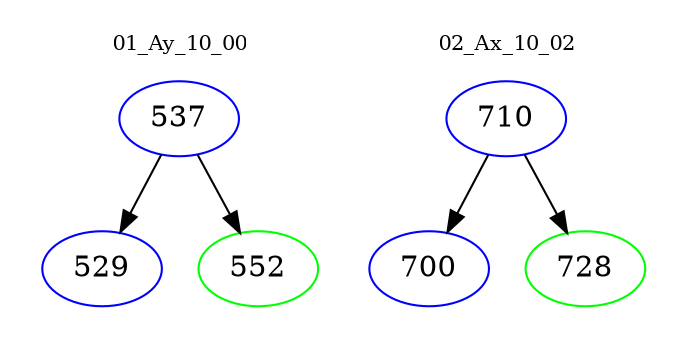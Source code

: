 digraph{
subgraph cluster_0 {
color = white
label = "01_Ay_10_00";
fontsize=10;
T0_537 [label="537", color="blue"]
T0_537 -> T0_529 [color="black"]
T0_529 [label="529", color="blue"]
T0_537 -> T0_552 [color="black"]
T0_552 [label="552", color="green"]
}
subgraph cluster_1 {
color = white
label = "02_Ax_10_02";
fontsize=10;
T1_710 [label="710", color="blue"]
T1_710 -> T1_700 [color="black"]
T1_700 [label="700", color="blue"]
T1_710 -> T1_728 [color="black"]
T1_728 [label="728", color="green"]
}
}
